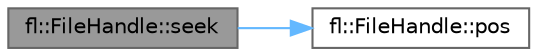 digraph "fl::FileHandle::seek"
{
 // INTERACTIVE_SVG=YES
 // LATEX_PDF_SIZE
  bgcolor="transparent";
  edge [fontname=Helvetica,fontsize=10,labelfontname=Helvetica,labelfontsize=10];
  node [fontname=Helvetica,fontsize=10,shape=box,height=0.2,width=0.4];
  rankdir="LR";
  Node1 [id="Node000001",label="fl::FileHandle::seek",height=0.2,width=0.4,color="gray40", fillcolor="grey60", style="filled", fontcolor="black",tooltip=" "];
  Node1 -> Node2 [id="edge1_Node000001_Node000002",color="steelblue1",style="solid",tooltip=" "];
  Node2 [id="Node000002",label="fl::FileHandle::pos",height=0.2,width=0.4,color="grey40", fillcolor="white", style="filled",URL="$d5/d86/classfl_1_1_file_handle_ad5d908e0ff1576adcb938bbfd15ca0ae.html#ad5d908e0ff1576adcb938bbfd15ca0ae",tooltip=" "];
}
